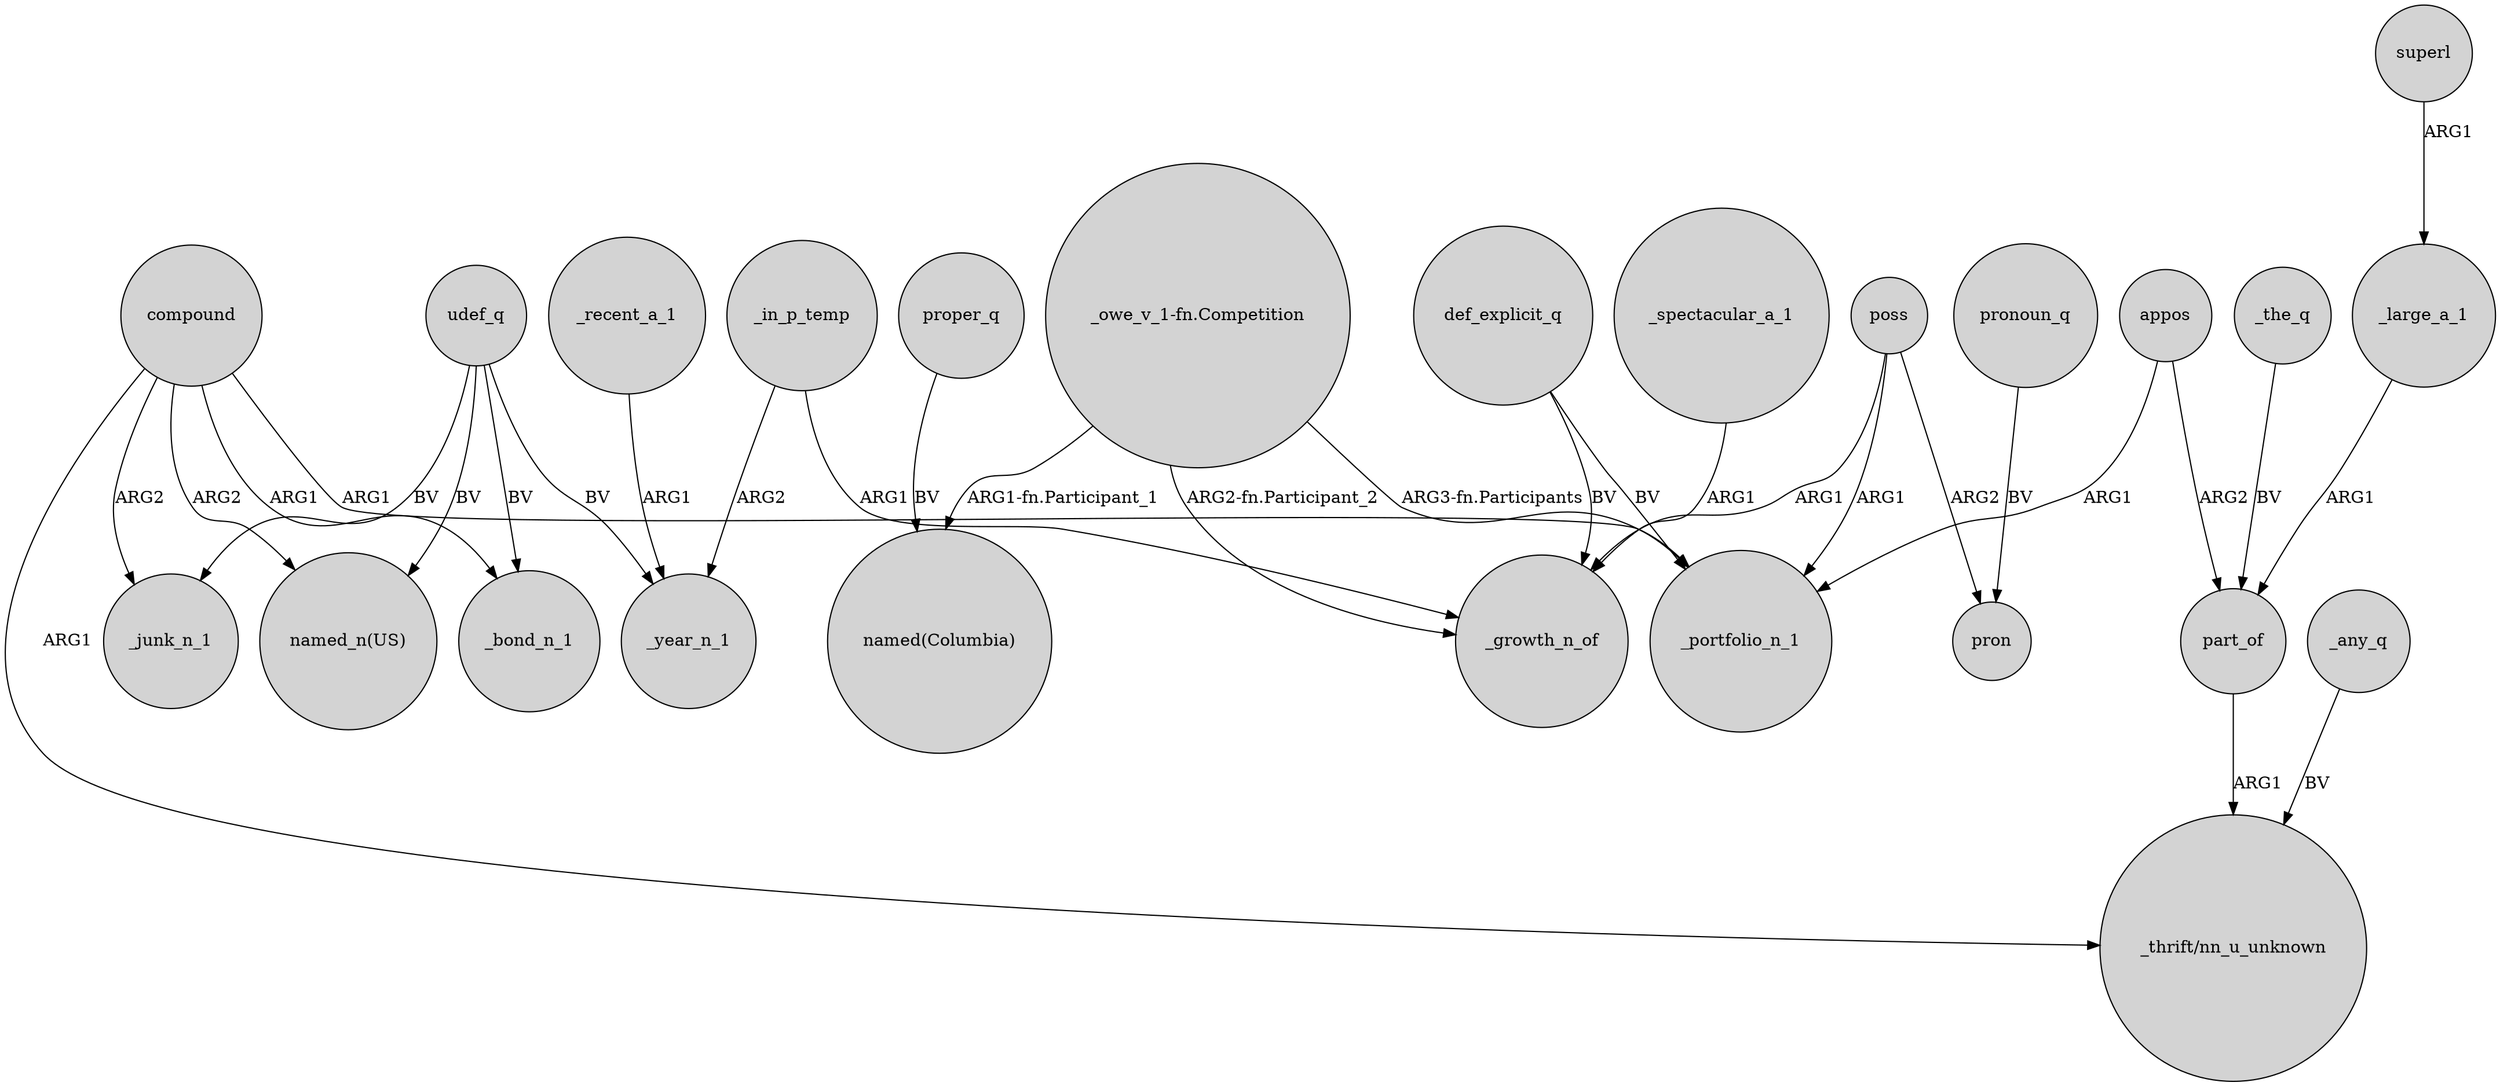 digraph {
	node [shape=circle style=filled]
	_the_q -> part_of [label=BV]
	udef_q -> _bond_n_1 [label=BV]
	compound -> "_thrift/nn_u_unknown" [label=ARG1]
	"_owe_v_1-fn.Competition" -> "named(Columbia)" [label="ARG1-fn.Participant_1"]
	_recent_a_1 -> _year_n_1 [label=ARG1]
	compound -> _bond_n_1 [label=ARG1]
	compound -> _portfolio_n_1 [label=ARG1]
	poss -> _growth_n_of [label=ARG1]
	_large_a_1 -> part_of [label=ARG1]
	compound -> _junk_n_1 [label=ARG2]
	pronoun_q -> pron [label=BV]
	poss -> pron [label=ARG2]
	part_of -> "_thrift/nn_u_unknown" [label=ARG1]
	appos -> _portfolio_n_1 [label=ARG1]
	_spectacular_a_1 -> _growth_n_of [label=ARG1]
	"_owe_v_1-fn.Competition" -> _portfolio_n_1 [label="ARG3-fn.Participants"]
	"_owe_v_1-fn.Competition" -> _growth_n_of [label="ARG2-fn.Participant_2"]
	poss -> _portfolio_n_1 [label=ARG1]
	proper_q -> "named(Columbia)" [label=BV]
	def_explicit_q -> _growth_n_of [label=BV]
	_in_p_temp -> _year_n_1 [label=ARG2]
	def_explicit_q -> _portfolio_n_1 [label=BV]
	udef_q -> _junk_n_1 [label=BV]
	udef_q -> _year_n_1 [label=BV]
	_in_p_temp -> _growth_n_of [label=ARG1]
	_any_q -> "_thrift/nn_u_unknown" [label=BV]
	compound -> "named_n(US)" [label=ARG2]
	superl -> _large_a_1 [label=ARG1]
	udef_q -> "named_n(US)" [label=BV]
	appos -> part_of [label=ARG2]
}
